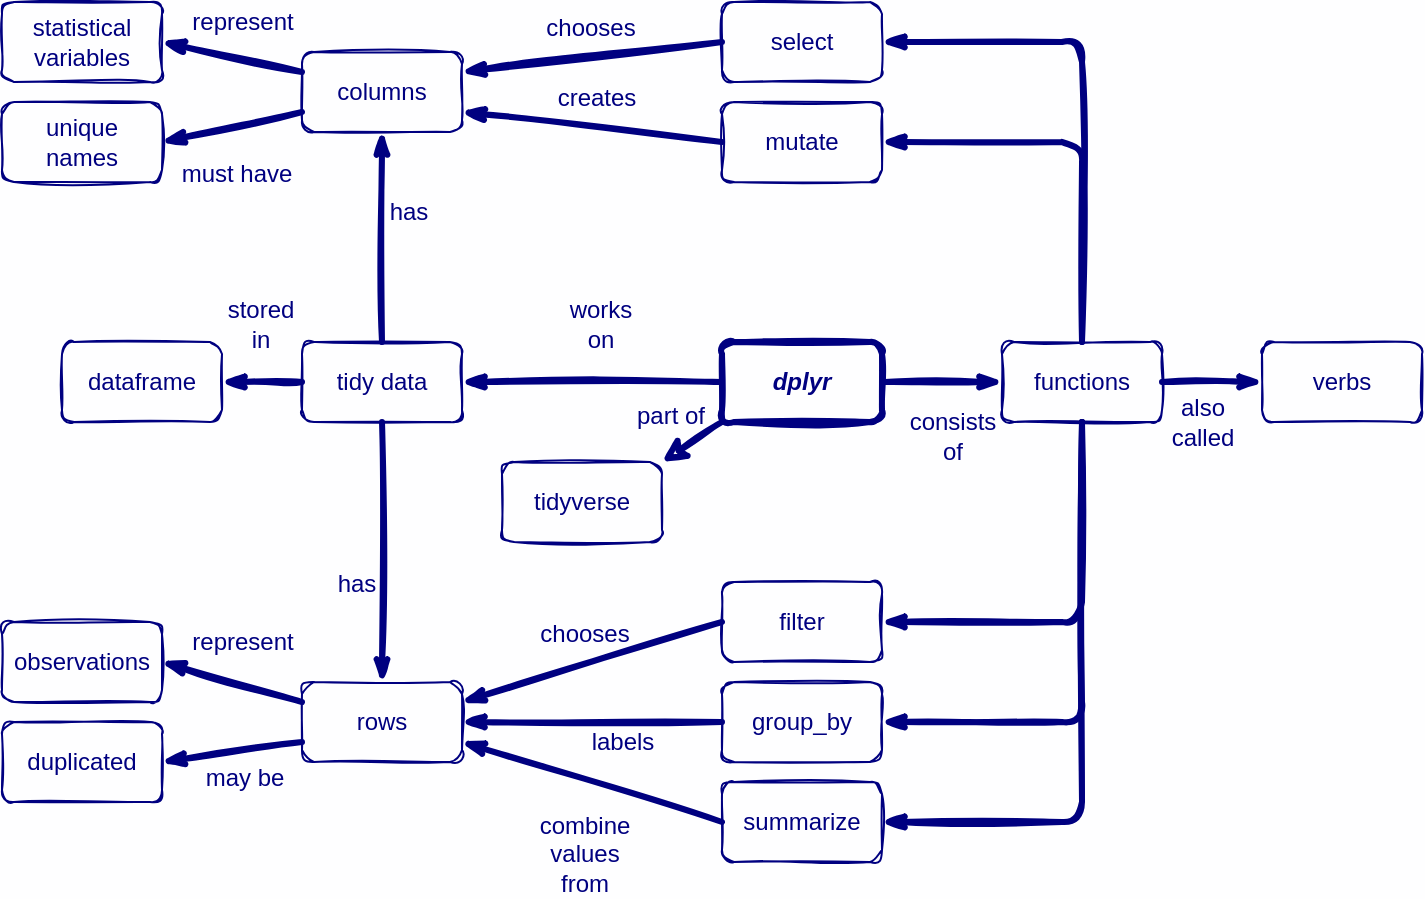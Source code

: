 <mxfile version="13.6.2" type="device"><diagram name="Page-1" id="42789a77-a242-8287-6e28-9cd8cfd52e62"><mxGraphModel dx="946" dy="680" grid="1" gridSize="10" guides="1" tooltips="1" connect="1" arrows="1" fold="1" page="1" pageScale="1" pageWidth="1100" pageHeight="850" background="#FEFEFF" math="0" shadow="0"><root><mxCell id="0"/><mxCell id="1" parent="0"/><mxCell id="1ea317790d2ca983-21" value="consists&lt;br&gt;of" style="edgeStyle=none;rounded=1;html=1;labelBackgroundColor=none;startArrow=none;startFill=0;startSize=5;endArrow=classicThin;endFill=1;endSize=5;jettySize=auto;orthogonalLoop=1;strokeWidth=3;fontFamily=Helvetica;fontSize=12;exitX=1;exitY=0.5;exitDx=0;exitDy=0;entryX=0;entryY=0.5;entryDx=0;entryDy=0;verticalAlign=middle;sketch=1;fontColor=#000080;strokeColor=#000080;" parent="1" source="Q8fEgzgGfGvltEnc6YPg-16" target="Q8fEgzgGfGvltEnc6YPg-14" edge="1"><mxGeometry x="0.143" y="-28" relative="1" as="geometry"><mxPoint y="-1" as="offset"/></mxGeometry></mxCell><mxCell id="Q8fEgzgGfGvltEnc6YPg-3" value="stored&lt;br&gt;in" style="edgeStyle=none;rounded=1;html=1;labelBackgroundColor=none;startArrow=none;startFill=0;startSize=5;endArrow=classicThin;endFill=1;endSize=5;jettySize=auto;orthogonalLoop=1;strokeWidth=3;fontFamily=Helvetica;fontSize=12;entryX=1;entryY=0.5;entryDx=0;entryDy=0;verticalAlign=middle;exitX=0;exitY=0.5;exitDx=0;exitDy=0;sketch=1;fontColor=#000080;strokeColor=#000080;" parent="1" source="Q8fEgzgGfGvltEnc6YPg-15" target="Q8fEgzgGfGvltEnc6YPg-12" edge="1"><mxGeometry x="0.061" y="-29" relative="1" as="geometry"><mxPoint x="160" y="160" as="sourcePoint"/><mxPoint x="322.111" y="196.137" as="targetPoint"/><mxPoint as="offset"/></mxGeometry></mxCell><mxCell id="Q8fEgzgGfGvltEnc6YPg-4" value="works&lt;br&gt;on" style="edgeStyle=none;rounded=1;html=1;labelBackgroundColor=none;startArrow=none;startFill=0;startSize=5;endArrow=classicThin;endFill=1;endSize=5;jettySize=auto;orthogonalLoop=1;strokeWidth=3;fontFamily=Helvetica;fontSize=12;exitX=0;exitY=0.5;exitDx=0;exitDy=0;entryX=1;entryY=0.5;entryDx=0;entryDy=0;verticalAlign=middle;sketch=1;fontColor=#000080;strokeColor=#000080;" parent="1" source="Q8fEgzgGfGvltEnc6YPg-16" target="Q8fEgzgGfGvltEnc6YPg-15" edge="1"><mxGeometry x="-0.061" y="-29" relative="1" as="geometry"><mxPoint x="507.5" y="215" as="sourcePoint"/><mxPoint x="335" y="215" as="targetPoint"/><mxPoint as="offset"/></mxGeometry></mxCell><mxCell id="Q8fEgzgGfGvltEnc6YPg-12" value="dataframe" style="rounded=1;whiteSpace=wrap;html=1;fontSize=12;fontFamily=Helvetica;fillColor=none;sketch=1;fontColor=#000080;strokeColor=#000080;" parent="1" vertex="1"><mxGeometry x="70" y="210" width="80" height="40" as="geometry"/></mxCell><mxCell id="Q8fEgzgGfGvltEnc6YPg-13" style="edgeStyle=orthogonalEdgeStyle;rounded=0;orthogonalLoop=1;jettySize=auto;html=1;exitX=0.5;exitY=1;exitDx=0;exitDy=0;strokeWidth=3;fontSize=12;fontFamily=Helvetica;sketch=1;fontColor=#000080;" parent="1" source="Q8fEgzgGfGvltEnc6YPg-12" target="Q8fEgzgGfGvltEnc6YPg-12" edge="1"><mxGeometry relative="1" as="geometry"/></mxCell><mxCell id="Q8fEgzgGfGvltEnc6YPg-15" value="tidy data" style="rounded=1;whiteSpace=wrap;html=1;fontSize=12;fontFamily=Helvetica;fillColor=none;sketch=1;fontColor=#000080;strokeColor=#000080;" parent="1" vertex="1"><mxGeometry x="190" y="210" width="80" height="40" as="geometry"/></mxCell><mxCell id="Q8fEgzgGfGvltEnc6YPg-16" value="&lt;b style=&quot;font-size: 12px&quot;&gt;&lt;i style=&quot;font-size: 12px&quot;&gt;dplyr&lt;/i&gt;&lt;/b&gt;" style="rounded=1;whiteSpace=wrap;html=1;strokeWidth=3;fontSize=12;fontFamily=Helvetica;fillColor=none;sketch=1;fontColor=#000080;strokeColor=#000080;" parent="1" vertex="1"><mxGeometry x="400" y="210" width="80" height="40" as="geometry"/></mxCell><mxCell id="Q8fEgzgGfGvltEnc6YPg-26" value="tidyverse" style="rounded=1;whiteSpace=wrap;html=1;fontSize=12;fontFamily=Helvetica;fillColor=none;sketch=1;fontColor=#000080;strokeColor=#000080;" parent="1" vertex="1"><mxGeometry x="290" y="270" width="80" height="40" as="geometry"/></mxCell><mxCell id="Q8fEgzgGfGvltEnc6YPg-27" value="part of" style="endArrow=classic;html=1;strokeWidth=3;verticalAlign=middle;fontSize=12;labelBackgroundColor=none;fontFamily=Helvetica;exitX=0;exitY=1;exitDx=0;exitDy=0;entryX=1;entryY=0;entryDx=0;entryDy=0;sketch=1;fontColor=#000080;strokeColor=#000080;" parent="1" source="Q8fEgzgGfGvltEnc6YPg-16" target="Q8fEgzgGfGvltEnc6YPg-26" edge="1"><mxGeometry x="0.103" y="-17" width="50" height="50" relative="1" as="geometry"><mxPoint x="450" y="260" as="sourcePoint"/><mxPoint x="440" y="300" as="targetPoint"/><Array as="points"/><mxPoint as="offset"/></mxGeometry></mxCell><mxCell id="p9VR867jKKyQV5M-uLFH-1" value="columns" style="rounded=1;whiteSpace=wrap;html=1;fontSize=12;fontFamily=Helvetica;fillColor=none;sketch=1;fontColor=#000080;strokeColor=#000080;" parent="1" vertex="1"><mxGeometry x="190" y="65" width="80" height="40" as="geometry"/></mxCell><mxCell id="p9VR867jKKyQV5M-uLFH-2" value="rows" style="rounded=1;whiteSpace=wrap;html=1;fontSize=12;fontFamily=Helvetica;fillColor=none;sketch=1;fontColor=#000080;strokeColor=#000080;" parent="1" vertex="1"><mxGeometry x="190" y="380" width="80" height="40" as="geometry"/></mxCell><mxCell id="p9VR867jKKyQV5M-uLFH-3" value="has" style="edgeStyle=none;rounded=1;html=1;labelBackgroundColor=none;startArrow=none;startFill=0;startSize=5;endArrow=classicThin;endFill=1;endSize=5;jettySize=auto;orthogonalLoop=1;strokeWidth=3;fontFamily=Helvetica;fontSize=12;entryX=0.5;entryY=1;entryDx=0;entryDy=0;verticalAlign=middle;exitX=0.5;exitY=0;exitDx=0;exitDy=0;sketch=1;fontColor=#000080;strokeColor=#000080;" parent="1" source="Q8fEgzgGfGvltEnc6YPg-15" target="p9VR867jKKyQV5M-uLFH-1" edge="1"><mxGeometry x="0.241" y="-13" relative="1" as="geometry"><mxPoint x="270" y="170" as="sourcePoint"/><mxPoint x="200" y="260" as="targetPoint"/><mxPoint as="offset"/></mxGeometry></mxCell><mxCell id="p9VR867jKKyQV5M-uLFH-4" value="has" style="edgeStyle=none;rounded=1;html=1;labelBackgroundColor=none;startArrow=none;startFill=0;startSize=5;endArrow=classicThin;endFill=1;endSize=5;jettySize=auto;orthogonalLoop=1;strokeWidth=3;fontFamily=Helvetica;fontSize=12;entryX=0.5;entryY=0;entryDx=0;entryDy=0;verticalAlign=middle;exitX=0.5;exitY=1;exitDx=0;exitDy=0;sketch=1;fontColor=#000080;strokeColor=#000080;" parent="1" source="Q8fEgzgGfGvltEnc6YPg-15" target="p9VR867jKKyQV5M-uLFH-2" edge="1"><mxGeometry x="0.241" y="-13" relative="1" as="geometry"><mxPoint x="130" y="420" as="sourcePoint"/><mxPoint x="127.04" y="334" as="targetPoint"/><mxPoint as="offset"/></mxGeometry></mxCell><mxCell id="p9VR867jKKyQV5M-uLFH-5" value="observations" style="rounded=1;whiteSpace=wrap;html=1;fontSize=12;fontFamily=Helvetica;fillColor=none;sketch=1;fontColor=#000080;strokeColor=#000080;" parent="1" vertex="1"><mxGeometry x="40" y="350" width="80" height="40" as="geometry"/></mxCell><mxCell id="p9VR867jKKyQV5M-uLFH-6" value="duplicated" style="rounded=1;whiteSpace=wrap;html=1;fontSize=12;fontFamily=Helvetica;fillColor=none;sketch=1;fontColor=#000080;strokeColor=#000080;" parent="1" vertex="1"><mxGeometry x="40" y="400" width="80" height="40" as="geometry"/></mxCell><mxCell id="p9VR867jKKyQV5M-uLFH-7" value="represent" style="edgeStyle=none;rounded=1;html=1;labelBackgroundColor=none;startArrow=none;startFill=0;startSize=5;endArrow=classicThin;endFill=1;endSize=5;jettySize=auto;orthogonalLoop=1;strokeWidth=3;fontFamily=Helvetica;fontSize=12;entryX=1;entryY=0.5;entryDx=0;entryDy=0;verticalAlign=middle;exitX=0;exitY=0.25;exitDx=0;exitDy=0;sketch=1;fontColor=#000080;strokeColor=#000080;" parent="1" source="p9VR867jKKyQV5M-uLFH-2" target="p9VR867jKKyQV5M-uLFH-5" edge="1"><mxGeometry x="0.019" y="-21" relative="1" as="geometry"><mxPoint x="250" as="sourcePoint"/><mxPoint x="270" y="35" as="targetPoint"/><mxPoint as="offset"/></mxGeometry></mxCell><mxCell id="p9VR867jKKyQV5M-uLFH-8" value="may be" style="edgeStyle=none;rounded=1;html=1;labelBackgroundColor=none;startArrow=none;startFill=0;startSize=5;endArrow=classicThin;endFill=1;endSize=5;jettySize=auto;orthogonalLoop=1;strokeWidth=3;fontFamily=Helvetica;fontSize=12;entryX=1;entryY=0.5;entryDx=0;entryDy=0;verticalAlign=middle;exitX=0;exitY=0.75;exitDx=0;exitDy=0;sketch=1;fontColor=#000080;strokeColor=#000080;" parent="1" source="p9VR867jKKyQV5M-uLFH-2" target="p9VR867jKKyQV5M-uLFH-6" edge="1"><mxGeometry x="-0.115" y="14" relative="1" as="geometry"><mxPoint x="270" y="75" as="sourcePoint"/><mxPoint x="240" y="130" as="targetPoint"/><mxPoint as="offset"/></mxGeometry></mxCell><mxCell id="p9VR867jKKyQV5M-uLFH-9" value="statistical&lt;br&gt;variables" style="rounded=1;whiteSpace=wrap;html=1;fontSize=12;fontFamily=Helvetica;fillColor=none;sketch=1;fontColor=#000080;strokeColor=#000080;" parent="1" vertex="1"><mxGeometry x="40" y="40" width="80" height="40" as="geometry"/></mxCell><mxCell id="p9VR867jKKyQV5M-uLFH-10" value="unique&lt;br&gt;names" style="rounded=1;whiteSpace=wrap;html=1;fontSize=12;fontFamily=Helvetica;fillColor=none;sketch=1;fontColor=#000080;strokeColor=#000080;" parent="1" vertex="1"><mxGeometry x="40" y="90" width="80" height="40" as="geometry"/></mxCell><mxCell id="p9VR867jKKyQV5M-uLFH-11" value="represent" style="edgeStyle=none;rounded=1;html=1;labelBackgroundColor=none;startArrow=none;startFill=0;startSize=5;endArrow=classicThin;endFill=1;endSize=5;jettySize=auto;orthogonalLoop=1;strokeWidth=3;fontFamily=Helvetica;fontSize=12;entryX=1;entryY=0.5;entryDx=0;entryDy=0;verticalAlign=middle;exitX=0;exitY=0.25;exitDx=0;exitDy=0;sketch=1;fontColor=#000080;strokeColor=#000080;" parent="1" source="p9VR867jKKyQV5M-uLFH-1" target="p9VR867jKKyQV5M-uLFH-9" edge="1"><mxGeometry x="-0.034" y="-18" relative="1" as="geometry"><mxPoint x="180" y="300" as="sourcePoint"/><mxPoint x="17.04" y="344" as="targetPoint"/><mxPoint as="offset"/></mxGeometry></mxCell><mxCell id="p9VR867jKKyQV5M-uLFH-12" value="must have" style="edgeStyle=none;rounded=1;html=1;labelBackgroundColor=none;startArrow=none;startFill=0;startSize=5;endArrow=classicThin;endFill=1;endSize=5;jettySize=auto;orthogonalLoop=1;strokeWidth=3;fontFamily=Helvetica;fontSize=12;entryX=1;entryY=0.5;entryDx=0;entryDy=0;verticalAlign=middle;exitX=0;exitY=0.75;exitDx=0;exitDy=0;sketch=1;fontColor=#000080;strokeColor=#000080;" parent="1" source="p9VR867jKKyQV5M-uLFH-1" target="p9VR867jKKyQV5M-uLFH-10" edge="1"><mxGeometry x="0.077" y="23" relative="1" as="geometry"><mxPoint x="-10" y="385" as="sourcePoint"/><mxPoint x="-100" y="410" as="targetPoint"/><mxPoint as="offset"/></mxGeometry></mxCell><mxCell id="p9VR867jKKyQV5M-uLFH-13" value="verbs" style="rounded=1;whiteSpace=wrap;html=1;fontSize=12;fontFamily=Helvetica;fillColor=none;sketch=1;fontColor=#000080;strokeColor=#000080;" parent="1" vertex="1"><mxGeometry x="670" y="210" width="80" height="40" as="geometry"/></mxCell><mxCell id="p9VR867jKKyQV5M-uLFH-14" value="also&lt;br&gt;called" style="edgeStyle=none;rounded=1;html=1;labelBackgroundColor=none;startArrow=none;startFill=0;startSize=5;endArrow=classicThin;endFill=1;endSize=5;jettySize=auto;orthogonalLoop=1;strokeWidth=3;fontFamily=Helvetica;fontSize=12;exitX=1;exitY=0.5;exitDx=0;exitDy=0;entryX=0;entryY=0.5;entryDx=0;entryDy=0;verticalAlign=middle;sketch=1;fontColor=#000080;strokeColor=#000080;" parent="1" source="Q8fEgzgGfGvltEnc6YPg-14" target="p9VR867jKKyQV5M-uLFH-13" edge="1"><mxGeometry x="-0.2" y="-20" relative="1" as="geometry"><mxPoint as="offset"/><mxPoint x="380" y="300" as="sourcePoint"/><mxPoint x="560" y="430" as="targetPoint"/></mxGeometry></mxCell><mxCell id="p9VR867jKKyQV5M-uLFH-15" value="select" style="rounded=1;whiteSpace=wrap;html=1;fontSize=12;fontFamily=Helvetica;fillColor=none;sketch=1;fontColor=#000080;strokeColor=#000080;" parent="1" vertex="1"><mxGeometry x="400" y="40" width="80" height="40" as="geometry"/></mxCell><mxCell id="p9VR867jKKyQV5M-uLFH-16" value="mutate" style="rounded=1;whiteSpace=wrap;html=1;fontSize=12;fontFamily=Helvetica;fillColor=none;sketch=1;fontColor=#000080;strokeColor=#000080;" parent="1" vertex="1"><mxGeometry x="400" y="90" width="80" height="40" as="geometry"/></mxCell><mxCell id="p9VR867jKKyQV5M-uLFH-17" value="filter" style="rounded=1;whiteSpace=wrap;html=1;fontSize=12;fontFamily=Helvetica;fillColor=none;sketch=1;fontColor=#000080;strokeColor=#000080;" parent="1" vertex="1"><mxGeometry x="400" y="330" width="80" height="40" as="geometry"/></mxCell><mxCell id="p9VR867jKKyQV5M-uLFH-18" value="group_by" style="rounded=1;whiteSpace=wrap;html=1;fontSize=12;fontFamily=Helvetica;fillColor=none;sketch=1;fontColor=#000080;strokeColor=#000080;" parent="1" vertex="1"><mxGeometry x="400" y="380" width="80" height="40" as="geometry"/></mxCell><mxCell id="p9VR867jKKyQV5M-uLFH-19" value="summarize" style="rounded=1;whiteSpace=wrap;html=1;fontSize=12;fontFamily=Helvetica;fillColor=none;sketch=1;fontColor=#000080;strokeColor=#000080;" parent="1" vertex="1"><mxGeometry x="400" y="430" width="80" height="40" as="geometry"/></mxCell><mxCell id="p9VR867jKKyQV5M-uLFH-21" value="" style="edgeStyle=none;rounded=1;html=1;labelBackgroundColor=none;startArrow=none;startFill=0;startSize=5;endArrow=classicThin;endFill=1;endSize=5;jettySize=auto;orthogonalLoop=1;strokeWidth=3;fontFamily=Helvetica;fontSize=12;exitX=0.5;exitY=0;exitDx=0;exitDy=0;entryX=1;entryY=0.5;entryDx=0;entryDy=0;verticalAlign=middle;sketch=1;fontColor=#000080;strokeColor=#000080;" parent="1" source="Q8fEgzgGfGvltEnc6YPg-14" target="p9VR867jKKyQV5M-uLFH-15" edge="1"><mxGeometry x="0.143" y="-28" relative="1" as="geometry"><mxPoint y="-1" as="offset"/><mxPoint x="580" y="430" as="sourcePoint"/><mxPoint x="660" y="345" as="targetPoint"/><Array as="points"><mxPoint x="580" y="60"/></Array></mxGeometry></mxCell><mxCell id="p9VR867jKKyQV5M-uLFH-22" value="" style="edgeStyle=none;rounded=1;html=1;labelBackgroundColor=none;startArrow=none;startFill=0;startSize=5;endArrow=classicThin;endFill=1;endSize=5;jettySize=auto;orthogonalLoop=1;strokeWidth=3;fontFamily=Helvetica;fontSize=12;entryX=1;entryY=0.5;entryDx=0;entryDy=0;verticalAlign=middle;exitX=0.5;exitY=0;exitDx=0;exitDy=0;sketch=1;fontColor=#000080;strokeColor=#000080;" parent="1" source="Q8fEgzgGfGvltEnc6YPg-14" target="p9VR867jKKyQV5M-uLFH-16" edge="1"><mxGeometry x="0.143" y="-28" relative="1" as="geometry"><mxPoint y="-1" as="offset"/><mxPoint x="530" y="460" as="sourcePoint"/><mxPoint x="460" y="530" as="targetPoint"/><Array as="points"><mxPoint x="580" y="110"/></Array></mxGeometry></mxCell><mxCell id="p9VR867jKKyQV5M-uLFH-23" value="" style="edgeStyle=none;rounded=1;html=1;labelBackgroundColor=none;startArrow=none;startFill=0;startSize=5;endArrow=classicThin;endFill=1;endSize=5;jettySize=auto;orthogonalLoop=1;strokeWidth=3;fontFamily=Helvetica;fontSize=12;entryX=1;entryY=0.5;entryDx=0;entryDy=0;verticalAlign=middle;exitX=0.5;exitY=1;exitDx=0;exitDy=0;sketch=1;fontColor=#000080;strokeColor=#000080;" parent="1" source="Q8fEgzgGfGvltEnc6YPg-14" target="p9VR867jKKyQV5M-uLFH-17" edge="1"><mxGeometry x="0.143" y="-28" relative="1" as="geometry"><mxPoint y="-1" as="offset"/><mxPoint x="540" y="470" as="sourcePoint"/><mxPoint x="470" y="540" as="targetPoint"/><Array as="points"><mxPoint x="580" y="350"/></Array></mxGeometry></mxCell><mxCell id="p9VR867jKKyQV5M-uLFH-24" value="" style="edgeStyle=none;rounded=1;html=1;labelBackgroundColor=none;startArrow=none;startFill=0;startSize=5;endArrow=classicThin;endFill=1;endSize=5;jettySize=auto;orthogonalLoop=1;strokeWidth=3;fontFamily=Helvetica;fontSize=12;entryX=1;entryY=0.5;entryDx=0;entryDy=0;verticalAlign=middle;exitX=0.5;exitY=1;exitDx=0;exitDy=0;sketch=1;fontColor=#000080;strokeColor=#000080;" parent="1" source="Q8fEgzgGfGvltEnc6YPg-14" target="p9VR867jKKyQV5M-uLFH-18" edge="1"><mxGeometry x="0.143" y="-28" relative="1" as="geometry"><mxPoint y="-1" as="offset"/><mxPoint x="540" y="470" as="sourcePoint"/><mxPoint x="480" y="550" as="targetPoint"/><Array as="points"><mxPoint x="580" y="400"/></Array></mxGeometry></mxCell><mxCell id="p9VR867jKKyQV5M-uLFH-25" value="" style="edgeStyle=none;rounded=1;html=1;labelBackgroundColor=none;startArrow=none;startFill=0;startSize=5;endArrow=classicThin;endFill=1;endSize=5;jettySize=auto;orthogonalLoop=1;strokeWidth=3;fontFamily=Helvetica;fontSize=12;entryX=1;entryY=0.5;entryDx=0;entryDy=0;verticalAlign=middle;exitX=0.5;exitY=1;exitDx=0;exitDy=0;sketch=1;fontColor=#000080;strokeColor=#000080;" parent="1" source="Q8fEgzgGfGvltEnc6YPg-14" target="p9VR867jKKyQV5M-uLFH-19" edge="1"><mxGeometry x="0.143" y="-28" relative="1" as="geometry"><mxPoint y="-1" as="offset"/><mxPoint x="540" y="470" as="sourcePoint"/><mxPoint x="490" y="560" as="targetPoint"/><Array as="points"><mxPoint x="580" y="450"/></Array></mxGeometry></mxCell><mxCell id="p9VR867jKKyQV5M-uLFH-26" value="chooses" style="edgeStyle=none;rounded=1;html=1;labelBackgroundColor=none;startArrow=none;startFill=0;startSize=5;endArrow=classicThin;endFill=1;endSize=5;jettySize=auto;orthogonalLoop=1;strokeWidth=3;fontFamily=Helvetica;fontSize=12;entryX=1;entryY=0.25;entryDx=0;entryDy=0;verticalAlign=middle;exitX=0;exitY=0.5;exitDx=0;exitDy=0;sketch=1;fontColor=#000080;strokeColor=#000080;" parent="1" source="p9VR867jKKyQV5M-uLFH-15" target="p9VR867jKKyQV5M-uLFH-1" edge="1"><mxGeometry x="-0.007" y="-15" relative="1" as="geometry"><mxPoint x="240" y="375" as="sourcePoint"/><mxPoint x="210" y="430" as="targetPoint"/><mxPoint as="offset"/></mxGeometry></mxCell><mxCell id="p9VR867jKKyQV5M-uLFH-27" value="creates" style="edgeStyle=none;rounded=1;html=1;labelBackgroundColor=none;startArrow=none;startFill=0;startSize=5;endArrow=classicThin;endFill=1;endSize=5;jettySize=auto;orthogonalLoop=1;strokeWidth=3;fontFamily=Helvetica;fontSize=12;entryX=1;entryY=0.75;entryDx=0;entryDy=0;verticalAlign=middle;exitX=0;exitY=0.5;exitDx=0;exitDy=0;sketch=1;fontColor=#000080;strokeColor=#000080;" parent="1" source="p9VR867jKKyQV5M-uLFH-16" target="p9VR867jKKyQV5M-uLFH-1" edge="1"><mxGeometry x="-0.007" y="-15" relative="1" as="geometry"><mxPoint x="380" y="530" as="sourcePoint"/><mxPoint x="20" y="560" as="targetPoint"/><mxPoint as="offset"/></mxGeometry></mxCell><mxCell id="p9VR867jKKyQV5M-uLFH-28" value="chooses" style="edgeStyle=none;rounded=1;html=1;labelBackgroundColor=none;startArrow=none;startFill=0;startSize=5;endArrow=classicThin;endFill=1;endSize=5;jettySize=auto;orthogonalLoop=1;strokeWidth=3;fontFamily=Helvetica;fontSize=12;entryX=1;entryY=0.25;entryDx=0;entryDy=0;verticalAlign=middle;exitX=0;exitY=0.5;exitDx=0;exitDy=0;sketch=1;fontColor=#000080;strokeColor=#000080;" parent="1" source="p9VR867jKKyQV5M-uLFH-17" target="p9VR867jKKyQV5M-uLFH-2" edge="1"><mxGeometry x="-0.007" y="-15" relative="1" as="geometry"><mxPoint x="410" y="230" as="sourcePoint"/><mxPoint x="50" y="250" as="targetPoint"/><mxPoint as="offset"/></mxGeometry></mxCell><mxCell id="p9VR867jKKyQV5M-uLFH-29" value="labels" style="edgeStyle=none;rounded=1;html=1;labelBackgroundColor=none;startArrow=none;startFill=0;startSize=5;endArrow=classicThin;endFill=1;endSize=5;jettySize=auto;orthogonalLoop=1;strokeWidth=3;fontFamily=Helvetica;fontSize=12;entryX=1;entryY=0.5;entryDx=0;entryDy=0;verticalAlign=middle;exitX=0;exitY=0.5;exitDx=0;exitDy=0;sketch=1;fontColor=#000080;strokeColor=#000080;" parent="1" source="p9VR867jKKyQV5M-uLFH-18" target="p9VR867jKKyQV5M-uLFH-2" edge="1"><mxGeometry x="-0.231" y="10" relative="1" as="geometry"><mxPoint x="410" y="360" as="sourcePoint"/><mxPoint x="280" y="342.5" as="targetPoint"/><mxPoint as="offset"/></mxGeometry></mxCell><mxCell id="p9VR867jKKyQV5M-uLFH-30" value="combine&lt;br&gt;values&lt;br&gt;from" style="edgeStyle=none;rounded=1;html=1;labelBackgroundColor=none;startArrow=none;startFill=0;startSize=5;endArrow=classicThin;endFill=1;endSize=5;jettySize=auto;orthogonalLoop=1;strokeWidth=3;fontFamily=Helvetica;fontSize=12;entryX=1;entryY=0.75;entryDx=0;entryDy=0;verticalAlign=middle;exitX=0;exitY=0.5;exitDx=0;exitDy=0;sketch=1;fontColor=#000080;strokeColor=#000080;" parent="1" source="p9VR867jKKyQV5M-uLFH-19" target="p9VR867jKKyQV5M-uLFH-2" edge="1"><mxGeometry x="-0.101" y="35" relative="1" as="geometry"><mxPoint x="410" y="410" as="sourcePoint"/><mxPoint x="100" y="362.5" as="targetPoint"/><mxPoint as="offset"/></mxGeometry></mxCell><mxCell id="Q8fEgzgGfGvltEnc6YPg-14" value="functions" style="rounded=1;whiteSpace=wrap;html=1;fontSize=12;fontFamily=Helvetica;fillColor=none;sketch=1;fontColor=#000080;strokeColor=#000080;" parent="1" vertex="1"><mxGeometry x="540" y="210" width="80" height="40" as="geometry"/></mxCell></root></mxGraphModel></diagram></mxfile>